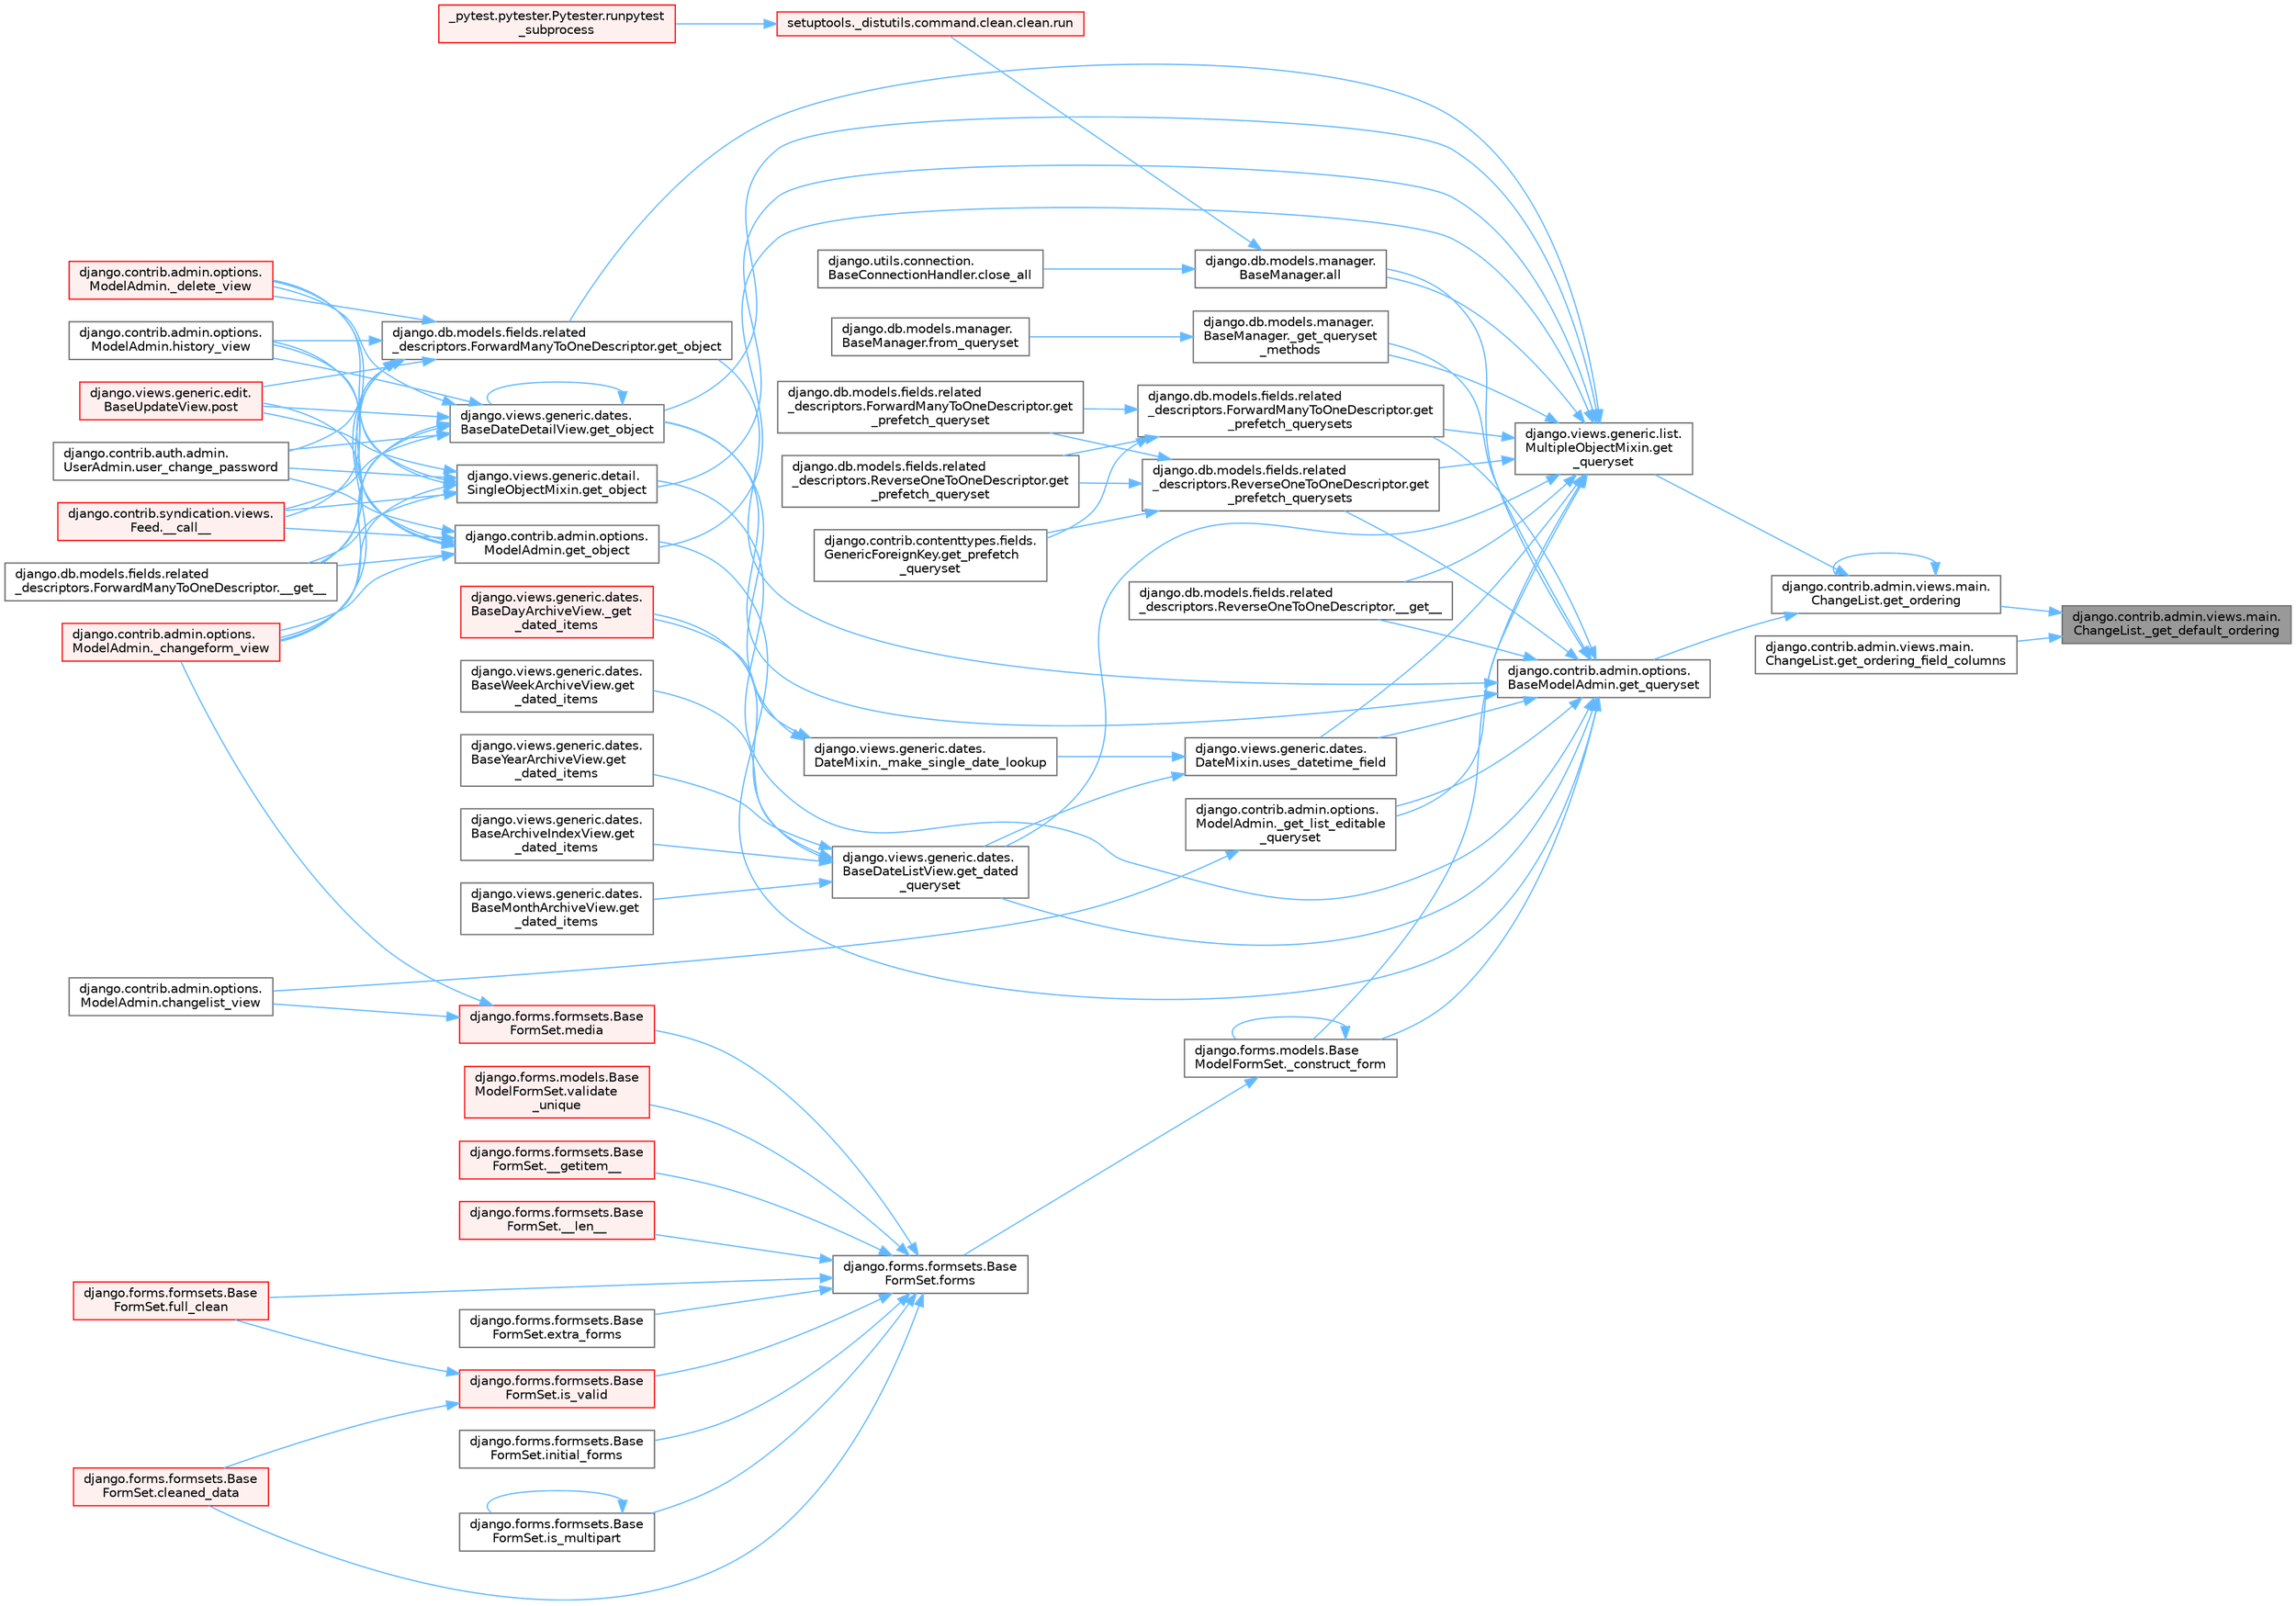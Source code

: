 digraph "django.contrib.admin.views.main.ChangeList._get_default_ordering"
{
 // LATEX_PDF_SIZE
  bgcolor="transparent";
  edge [fontname=Helvetica,fontsize=10,labelfontname=Helvetica,labelfontsize=10];
  node [fontname=Helvetica,fontsize=10,shape=box,height=0.2,width=0.4];
  rankdir="RL";
  Node1 [id="Node000001",label="django.contrib.admin.views.main.\lChangeList._get_default_ordering",height=0.2,width=0.4,color="gray40", fillcolor="grey60", style="filled", fontcolor="black",tooltip=" "];
  Node1 -> Node2 [id="edge1_Node000001_Node000002",dir="back",color="steelblue1",style="solid",tooltip=" "];
  Node2 [id="Node000002",label="django.contrib.admin.views.main.\lChangeList.get_ordering",height=0.2,width=0.4,color="grey40", fillcolor="white", style="filled",URL="$classdjango_1_1contrib_1_1admin_1_1views_1_1main_1_1_change_list.html#a87413968b7e496bc20cdc428329a8f93",tooltip=" "];
  Node2 -> Node2 [id="edge2_Node000002_Node000002",dir="back",color="steelblue1",style="solid",tooltip=" "];
  Node2 -> Node3 [id="edge3_Node000002_Node000003",dir="back",color="steelblue1",style="solid",tooltip=" "];
  Node3 [id="Node000003",label="django.contrib.admin.options.\lBaseModelAdmin.get_queryset",height=0.2,width=0.4,color="grey40", fillcolor="white", style="filled",URL="$classdjango_1_1contrib_1_1admin_1_1options_1_1_base_model_admin.html#a785da85de69766ce5f736de0e4de80c5",tooltip=" "];
  Node3 -> Node4 [id="edge4_Node000003_Node000004",dir="back",color="steelblue1",style="solid",tooltip=" "];
  Node4 [id="Node000004",label="django.db.models.fields.related\l_descriptors.ReverseOneToOneDescriptor.__get__",height=0.2,width=0.4,color="grey40", fillcolor="white", style="filled",URL="$classdjango_1_1db_1_1models_1_1fields_1_1related__descriptors_1_1_reverse_one_to_one_descriptor.html#ad62c522f9bb4b91174a3437b3f978f6b",tooltip=" "];
  Node3 -> Node5 [id="edge5_Node000003_Node000005",dir="back",color="steelblue1",style="solid",tooltip=" "];
  Node5 [id="Node000005",label="django.forms.models.Base\lModelFormSet._construct_form",height=0.2,width=0.4,color="grey40", fillcolor="white", style="filled",URL="$classdjango_1_1forms_1_1models_1_1_base_model_form_set.html#a2318f52c4f2963f7674c8e15e2f3c324",tooltip=" "];
  Node5 -> Node5 [id="edge6_Node000005_Node000005",dir="back",color="steelblue1",style="solid",tooltip=" "];
  Node5 -> Node6 [id="edge7_Node000005_Node000006",dir="back",color="steelblue1",style="solid",tooltip=" "];
  Node6 [id="Node000006",label="django.forms.formsets.Base\lFormSet.forms",height=0.2,width=0.4,color="grey40", fillcolor="white", style="filled",URL="$classdjango_1_1forms_1_1formsets_1_1_base_form_set.html#a398234150267aa3c6dceaa20a7a507f1",tooltip=" "];
  Node6 -> Node7 [id="edge8_Node000006_Node000007",dir="back",color="steelblue1",style="solid",tooltip=" "];
  Node7 [id="Node000007",label="django.forms.formsets.Base\lFormSet.__getitem__",height=0.2,width=0.4,color="red", fillcolor="#FFF0F0", style="filled",URL="$classdjango_1_1forms_1_1formsets_1_1_base_form_set.html#a3ed6460d03a41c30d519e9170d0a17cc",tooltip=" "];
  Node6 -> Node3178 [id="edge9_Node000006_Node003178",dir="back",color="steelblue1",style="solid",tooltip=" "];
  Node3178 [id="Node003178",label="django.forms.formsets.Base\lFormSet.__len__",height=0.2,width=0.4,color="red", fillcolor="#FFF0F0", style="filled",URL="$classdjango_1_1forms_1_1formsets_1_1_base_form_set.html#aa8c1dfbddcb29c04ad7bf814137b3c36",tooltip=" "];
  Node6 -> Node1766 [id="edge10_Node000006_Node001766",dir="back",color="steelblue1",style="solid",tooltip=" "];
  Node1766 [id="Node001766",label="django.forms.formsets.Base\lFormSet.cleaned_data",height=0.2,width=0.4,color="red", fillcolor="#FFF0F0", style="filled",URL="$classdjango_1_1forms_1_1formsets_1_1_base_form_set.html#ae51d85dd3faa160668adba372c4e87f7",tooltip=" "];
  Node6 -> Node1919 [id="edge11_Node000006_Node001919",dir="back",color="steelblue1",style="solid",tooltip=" "];
  Node1919 [id="Node001919",label="django.forms.formsets.Base\lFormSet.extra_forms",height=0.2,width=0.4,color="grey40", fillcolor="white", style="filled",URL="$classdjango_1_1forms_1_1formsets_1_1_base_form_set.html#a80e8dd7968259b3ccdfd86ac190c342a",tooltip=" "];
  Node6 -> Node1786 [id="edge12_Node000006_Node001786",dir="back",color="steelblue1",style="solid",tooltip=" "];
  Node1786 [id="Node001786",label="django.forms.formsets.Base\lFormSet.full_clean",height=0.2,width=0.4,color="red", fillcolor="#FFF0F0", style="filled",URL="$classdjango_1_1forms_1_1formsets_1_1_base_form_set.html#aa475bdb58853c14bfcd93bd7b494e3b1",tooltip=" "];
  Node6 -> Node1920 [id="edge13_Node000006_Node001920",dir="back",color="steelblue1",style="solid",tooltip=" "];
  Node1920 [id="Node001920",label="django.forms.formsets.Base\lFormSet.initial_forms",height=0.2,width=0.4,color="grey40", fillcolor="white", style="filled",URL="$classdjango_1_1forms_1_1formsets_1_1_base_form_set.html#a36a0e4b12f42f368c74d3a704cc58d03",tooltip=" "];
  Node6 -> Node1892 [id="edge14_Node000006_Node001892",dir="back",color="steelblue1",style="solid",tooltip=" "];
  Node1892 [id="Node001892",label="django.forms.formsets.Base\lFormSet.is_multipart",height=0.2,width=0.4,color="grey40", fillcolor="white", style="filled",URL="$classdjango_1_1forms_1_1formsets_1_1_base_form_set.html#a70cb5455998cfb8556810d3215d617c8",tooltip=" "];
  Node1892 -> Node1892 [id="edge15_Node001892_Node001892",dir="back",color="steelblue1",style="solid",tooltip=" "];
  Node6 -> Node1785 [id="edge16_Node000006_Node001785",dir="back",color="steelblue1",style="solid",tooltip=" "];
  Node1785 [id="Node001785",label="django.forms.formsets.Base\lFormSet.is_valid",height=0.2,width=0.4,color="red", fillcolor="#FFF0F0", style="filled",URL="$classdjango_1_1forms_1_1formsets_1_1_base_form_set.html#a713477cfb7c01e723400df62b49c250c",tooltip=" "];
  Node1785 -> Node1766 [id="edge17_Node001785_Node001766",dir="back",color="steelblue1",style="solid",tooltip=" "];
  Node1785 -> Node1786 [id="edge18_Node001785_Node001786",dir="back",color="steelblue1",style="solid",tooltip=" "];
  Node6 -> Node1893 [id="edge19_Node000006_Node001893",dir="back",color="steelblue1",style="solid",tooltip=" "];
  Node1893 [id="Node001893",label="django.forms.formsets.Base\lFormSet.media",height=0.2,width=0.4,color="red", fillcolor="#FFF0F0", style="filled",URL="$classdjango_1_1forms_1_1formsets_1_1_base_form_set.html#a6f8913e4888f6eb8afa928cf91e9c8f9",tooltip=" "];
  Node1893 -> Node1894 [id="edge20_Node001893_Node001894",dir="back",color="steelblue1",style="solid",tooltip=" "];
  Node1894 [id="Node001894",label="django.contrib.admin.options.\lModelAdmin._changeform_view",height=0.2,width=0.4,color="red", fillcolor="#FFF0F0", style="filled",URL="$classdjango_1_1contrib_1_1admin_1_1options_1_1_model_admin.html#a06082f9f8128d66a16cda8098c673dae",tooltip=" "];
  Node1893 -> Node1898 [id="edge21_Node001893_Node001898",dir="back",color="steelblue1",style="solid",tooltip=" "];
  Node1898 [id="Node001898",label="django.contrib.admin.options.\lModelAdmin.changelist_view",height=0.2,width=0.4,color="grey40", fillcolor="white", style="filled",URL="$classdjango_1_1contrib_1_1admin_1_1options_1_1_model_admin.html#af5f3d8010317ded7325e649561a4d909",tooltip=" "];
  Node6 -> Node3179 [id="edge22_Node000006_Node003179",dir="back",color="steelblue1",style="solid",tooltip=" "];
  Node3179 [id="Node003179",label="django.forms.models.Base\lModelFormSet.validate\l_unique",height=0.2,width=0.4,color="red", fillcolor="#FFF0F0", style="filled",URL="$classdjango_1_1forms_1_1models_1_1_base_model_form_set.html#a0d01f97a86fd02a126b2fd51d02fd07d",tooltip=" "];
  Node3 -> Node2737 [id="edge23_Node000003_Node002737",dir="back",color="steelblue1",style="solid",tooltip=" "];
  Node2737 [id="Node002737",label="django.contrib.admin.options.\lModelAdmin._get_list_editable\l_queryset",height=0.2,width=0.4,color="grey40", fillcolor="white", style="filled",URL="$classdjango_1_1contrib_1_1admin_1_1options_1_1_model_admin.html#ae453d8065f838cd81cab58bc5797fd99",tooltip=" "];
  Node2737 -> Node1898 [id="edge24_Node002737_Node001898",dir="back",color="steelblue1",style="solid",tooltip=" "];
  Node3 -> Node2738 [id="edge25_Node000003_Node002738",dir="back",color="steelblue1",style="solid",tooltip=" "];
  Node2738 [id="Node002738",label="django.db.models.manager.\lBaseManager._get_queryset\l_methods",height=0.2,width=0.4,color="grey40", fillcolor="white", style="filled",URL="$classdjango_1_1db_1_1models_1_1manager_1_1_base_manager.html#a7ef7be0dacbeaa96e518c225b954d2c4",tooltip=" "];
  Node2738 -> Node2739 [id="edge26_Node002738_Node002739",dir="back",color="steelblue1",style="solid",tooltip=" "];
  Node2739 [id="Node002739",label="django.db.models.manager.\lBaseManager.from_queryset",height=0.2,width=0.4,color="grey40", fillcolor="white", style="filled",URL="$classdjango_1_1db_1_1models_1_1manager_1_1_base_manager.html#a539a31c3e4714b562c785d374a2dbc9b",tooltip=" "];
  Node3 -> Node2740 [id="edge27_Node000003_Node002740",dir="back",color="steelblue1",style="solid",tooltip=" "];
  Node2740 [id="Node002740",label="django.db.models.manager.\lBaseManager.all",height=0.2,width=0.4,color="grey40", fillcolor="white", style="filled",URL="$classdjango_1_1db_1_1models_1_1manager_1_1_base_manager.html#a348dacddedfc163dc130f6c2620869b0",tooltip=" "];
  Node2740 -> Node2741 [id="edge28_Node002740_Node002741",dir="back",color="steelblue1",style="solid",tooltip=" "];
  Node2741 [id="Node002741",label="django.utils.connection.\lBaseConnectionHandler.close_all",height=0.2,width=0.4,color="grey40", fillcolor="white", style="filled",URL="$classdjango_1_1utils_1_1connection_1_1_base_connection_handler.html#a2dbd9163239e828581c41273647476dc",tooltip=" "];
  Node2740 -> Node2742 [id="edge29_Node002740_Node002742",dir="back",color="steelblue1",style="solid",tooltip=" "];
  Node2742 [id="Node002742",label="setuptools._distutils.command.clean.clean.run",height=0.2,width=0.4,color="red", fillcolor="#FFF0F0", style="filled",URL="$classsetuptools_1_1__distutils_1_1command_1_1clean_1_1clean.html#a578cf5beb91399cf9f10329bcd7e0dd5",tooltip=" "];
  Node2742 -> Node89 [id="edge30_Node002742_Node000089",dir="back",color="steelblue1",style="solid",tooltip=" "];
  Node89 [id="Node000089",label="_pytest.pytester.Pytester.runpytest\l_subprocess",height=0.2,width=0.4,color="red", fillcolor="#FFF0F0", style="filled",URL="$class__pytest_1_1pytester_1_1_pytester.html#a59323c6d6a1469a1206f1c0b8fce99c9",tooltip=" "];
  Node3 -> Node2743 [id="edge31_Node000003_Node002743",dir="back",color="steelblue1",style="solid",tooltip=" "];
  Node2743 [id="Node002743",label="django.views.generic.dates.\lBaseDateListView.get_dated\l_queryset",height=0.2,width=0.4,color="grey40", fillcolor="white", style="filled",URL="$classdjango_1_1views_1_1generic_1_1dates_1_1_base_date_list_view.html#ad97300c63f99eef4ed95aa9d8f73520b",tooltip=" "];
  Node2743 -> Node2744 [id="edge32_Node002743_Node002744",dir="back",color="steelblue1",style="solid",tooltip=" "];
  Node2744 [id="Node002744",label="django.views.generic.dates.\lBaseDayArchiveView._get\l_dated_items",height=0.2,width=0.4,color="red", fillcolor="#FFF0F0", style="filled",URL="$classdjango_1_1views_1_1generic_1_1dates_1_1_base_day_archive_view.html#a3ca193a0859b2fbe8f0ae162272652f8",tooltip=" "];
  Node2743 -> Node2747 [id="edge33_Node002743_Node002747",dir="back",color="steelblue1",style="solid",tooltip=" "];
  Node2747 [id="Node002747",label="django.views.generic.dates.\lBaseArchiveIndexView.get\l_dated_items",height=0.2,width=0.4,color="grey40", fillcolor="white", style="filled",URL="$classdjango_1_1views_1_1generic_1_1dates_1_1_base_archive_index_view.html#ab9794c8a807f2b820629179ebfc41e2c",tooltip=" "];
  Node2743 -> Node2748 [id="edge34_Node002743_Node002748",dir="back",color="steelblue1",style="solid",tooltip=" "];
  Node2748 [id="Node002748",label="django.views.generic.dates.\lBaseMonthArchiveView.get\l_dated_items",height=0.2,width=0.4,color="grey40", fillcolor="white", style="filled",URL="$classdjango_1_1views_1_1generic_1_1dates_1_1_base_month_archive_view.html#ae62ad9b839e3904bd2162b5e92b6d02d",tooltip=" "];
  Node2743 -> Node2749 [id="edge35_Node002743_Node002749",dir="back",color="steelblue1",style="solid",tooltip=" "];
  Node2749 [id="Node002749",label="django.views.generic.dates.\lBaseWeekArchiveView.get\l_dated_items",height=0.2,width=0.4,color="grey40", fillcolor="white", style="filled",URL="$classdjango_1_1views_1_1generic_1_1dates_1_1_base_week_archive_view.html#a4217000f6b9b08cbc97f6b079ad98ea5",tooltip=" "];
  Node2743 -> Node2750 [id="edge36_Node002743_Node002750",dir="back",color="steelblue1",style="solid",tooltip=" "];
  Node2750 [id="Node002750",label="django.views.generic.dates.\lBaseYearArchiveView.get\l_dated_items",height=0.2,width=0.4,color="grey40", fillcolor="white", style="filled",URL="$classdjango_1_1views_1_1generic_1_1dates_1_1_base_year_archive_view.html#af1e2e3364ceacb5fd46eef85345ee94a",tooltip=" "];
  Node3 -> Node2751 [id="edge37_Node000003_Node002751",dir="back",color="steelblue1",style="solid",tooltip=" "];
  Node2751 [id="Node002751",label="django.contrib.admin.options.\lModelAdmin.get_object",height=0.2,width=0.4,color="grey40", fillcolor="white", style="filled",URL="$classdjango_1_1contrib_1_1admin_1_1options_1_1_model_admin.html#ac7b9acc5607b931a130f004f73adcc6c",tooltip=" "];
  Node2751 -> Node1911 [id="edge38_Node002751_Node001911",dir="back",color="steelblue1",style="solid",tooltip=" "];
  Node1911 [id="Node001911",label="django.contrib.syndication.views.\lFeed.__call__",height=0.2,width=0.4,color="red", fillcolor="#FFF0F0", style="filled",URL="$classdjango_1_1contrib_1_1syndication_1_1views_1_1_feed.html#ac7a9680a1b709d8eb37ae3c6ce000220",tooltip=" "];
  Node2751 -> Node1319 [id="edge39_Node002751_Node001319",dir="back",color="steelblue1",style="solid",tooltip=" "];
  Node1319 [id="Node001319",label="django.db.models.fields.related\l_descriptors.ForwardManyToOneDescriptor.__get__",height=0.2,width=0.4,color="grey40", fillcolor="white", style="filled",URL="$classdjango_1_1db_1_1models_1_1fields_1_1related__descriptors_1_1_forward_many_to_one_descriptor.html#a52832880c8df770ce001c0b0bb51e64d",tooltip=" "];
  Node2751 -> Node1894 [id="edge40_Node002751_Node001894",dir="back",color="steelblue1",style="solid",tooltip=" "];
  Node2751 -> Node187 [id="edge41_Node002751_Node000187",dir="back",color="steelblue1",style="solid",tooltip=" "];
  Node187 [id="Node000187",label="django.contrib.admin.options.\lModelAdmin._delete_view",height=0.2,width=0.4,color="red", fillcolor="#FFF0F0", style="filled",URL="$classdjango_1_1contrib_1_1admin_1_1options_1_1_model_admin.html#a227a18e24751790170d555523ab15e93",tooltip=" "];
  Node2751 -> Node2701 [id="edge42_Node002751_Node002701",dir="back",color="steelblue1",style="solid",tooltip=" "];
  Node2701 [id="Node002701",label="django.contrib.admin.options.\lModelAdmin.history_view",height=0.2,width=0.4,color="grey40", fillcolor="white", style="filled",URL="$classdjango_1_1contrib_1_1admin_1_1options_1_1_model_admin.html#aaa87a68789f637fa6682c1daf2a4bda8",tooltip=" "];
  Node2751 -> Node2702 [id="edge43_Node002751_Node002702",dir="back",color="steelblue1",style="solid",tooltip=" "];
  Node2702 [id="Node002702",label="django.views.generic.edit.\lBaseUpdateView.post",height=0.2,width=0.4,color="red", fillcolor="#FFF0F0", style="filled",URL="$classdjango_1_1views_1_1generic_1_1edit_1_1_base_update_view.html#abb9e5510c9d5b54425f0874940f45d73",tooltip=" "];
  Node2751 -> Node2703 [id="edge44_Node002751_Node002703",dir="back",color="steelblue1",style="solid",tooltip=" "];
  Node2703 [id="Node002703",label="django.contrib.auth.admin.\lUserAdmin.user_change_password",height=0.2,width=0.4,color="grey40", fillcolor="white", style="filled",URL="$classdjango_1_1contrib_1_1auth_1_1admin_1_1_user_admin.html#a65ccab8e46b966ac28d5b117abf0d5f5",tooltip=" "];
  Node3 -> Node2700 [id="edge45_Node000003_Node002700",dir="back",color="steelblue1",style="solid",tooltip=" "];
  Node2700 [id="Node002700",label="django.db.models.fields.related\l_descriptors.ForwardManyToOneDescriptor.get_object",height=0.2,width=0.4,color="grey40", fillcolor="white", style="filled",URL="$classdjango_1_1db_1_1models_1_1fields_1_1related__descriptors_1_1_forward_many_to_one_descriptor.html#a53e30c8b305a3998dd43c1e6357e4bc4",tooltip=" "];
  Node2700 -> Node1911 [id="edge46_Node002700_Node001911",dir="back",color="steelblue1",style="solid",tooltip=" "];
  Node2700 -> Node1319 [id="edge47_Node002700_Node001319",dir="back",color="steelblue1",style="solid",tooltip=" "];
  Node2700 -> Node1894 [id="edge48_Node002700_Node001894",dir="back",color="steelblue1",style="solid",tooltip=" "];
  Node2700 -> Node187 [id="edge49_Node002700_Node000187",dir="back",color="steelblue1",style="solid",tooltip=" "];
  Node2700 -> Node2701 [id="edge50_Node002700_Node002701",dir="back",color="steelblue1",style="solid",tooltip=" "];
  Node2700 -> Node2702 [id="edge51_Node002700_Node002702",dir="back",color="steelblue1",style="solid",tooltip=" "];
  Node2700 -> Node2703 [id="edge52_Node002700_Node002703",dir="back",color="steelblue1",style="solid",tooltip=" "];
  Node3 -> Node2752 [id="edge53_Node000003_Node002752",dir="back",color="steelblue1",style="solid",tooltip=" "];
  Node2752 [id="Node002752",label="django.views.generic.dates.\lBaseDateDetailView.get_object",height=0.2,width=0.4,color="grey40", fillcolor="white", style="filled",URL="$classdjango_1_1views_1_1generic_1_1dates_1_1_base_date_detail_view.html#a7c08557dbbb8af87ec6f8fab884e6f5e",tooltip=" "];
  Node2752 -> Node1911 [id="edge54_Node002752_Node001911",dir="back",color="steelblue1",style="solid",tooltip=" "];
  Node2752 -> Node1319 [id="edge55_Node002752_Node001319",dir="back",color="steelblue1",style="solid",tooltip=" "];
  Node2752 -> Node1894 [id="edge56_Node002752_Node001894",dir="back",color="steelblue1",style="solid",tooltip=" "];
  Node2752 -> Node187 [id="edge57_Node002752_Node000187",dir="back",color="steelblue1",style="solid",tooltip=" "];
  Node2752 -> Node2752 [id="edge58_Node002752_Node002752",dir="back",color="steelblue1",style="solid",tooltip=" "];
  Node2752 -> Node2701 [id="edge59_Node002752_Node002701",dir="back",color="steelblue1",style="solid",tooltip=" "];
  Node2752 -> Node2702 [id="edge60_Node002752_Node002702",dir="back",color="steelblue1",style="solid",tooltip=" "];
  Node2752 -> Node2703 [id="edge61_Node002752_Node002703",dir="back",color="steelblue1",style="solid",tooltip=" "];
  Node3 -> Node2753 [id="edge62_Node000003_Node002753",dir="back",color="steelblue1",style="solid",tooltip=" "];
  Node2753 [id="Node002753",label="django.views.generic.detail.\lSingleObjectMixin.get_object",height=0.2,width=0.4,color="grey40", fillcolor="white", style="filled",URL="$classdjango_1_1views_1_1generic_1_1detail_1_1_single_object_mixin.html#ab853f97e997d069a858d4bb5e93092ad",tooltip=" "];
  Node2753 -> Node1911 [id="edge63_Node002753_Node001911",dir="back",color="steelblue1",style="solid",tooltip=" "];
  Node2753 -> Node1319 [id="edge64_Node002753_Node001319",dir="back",color="steelblue1",style="solid",tooltip=" "];
  Node2753 -> Node1894 [id="edge65_Node002753_Node001894",dir="back",color="steelblue1",style="solid",tooltip=" "];
  Node2753 -> Node187 [id="edge66_Node002753_Node000187",dir="back",color="steelblue1",style="solid",tooltip=" "];
  Node2753 -> Node2701 [id="edge67_Node002753_Node002701",dir="back",color="steelblue1",style="solid",tooltip=" "];
  Node2753 -> Node2702 [id="edge68_Node002753_Node002702",dir="back",color="steelblue1",style="solid",tooltip=" "];
  Node2753 -> Node2703 [id="edge69_Node002753_Node002703",dir="back",color="steelblue1",style="solid",tooltip=" "];
  Node3 -> Node2735 [id="edge70_Node000003_Node002735",dir="back",color="steelblue1",style="solid",tooltip=" "];
  Node2735 [id="Node002735",label="django.db.models.fields.related\l_descriptors.ForwardManyToOneDescriptor.get\l_prefetch_querysets",height=0.2,width=0.4,color="grey40", fillcolor="white", style="filled",URL="$classdjango_1_1db_1_1models_1_1fields_1_1related__descriptors_1_1_forward_many_to_one_descriptor.html#a9838765ed5b0cd8063af62a3590596b3",tooltip=" "];
  Node2735 -> Node1863 [id="edge71_Node002735_Node001863",dir="back",color="steelblue1",style="solid",tooltip=" "];
  Node1863 [id="Node001863",label="django.contrib.contenttypes.fields.\lGenericForeignKey.get_prefetch\l_queryset",height=0.2,width=0.4,color="grey40", fillcolor="white", style="filled",URL="$classdjango_1_1contrib_1_1contenttypes_1_1fields_1_1_generic_foreign_key.html#aa09b3d5eafa2b68470982bc3cf3659fc",tooltip=" "];
  Node2735 -> Node1864 [id="edge72_Node002735_Node001864",dir="back",color="steelblue1",style="solid",tooltip=" "];
  Node1864 [id="Node001864",label="django.db.models.fields.related\l_descriptors.ForwardManyToOneDescriptor.get\l_prefetch_queryset",height=0.2,width=0.4,color="grey40", fillcolor="white", style="filled",URL="$classdjango_1_1db_1_1models_1_1fields_1_1related__descriptors_1_1_forward_many_to_one_descriptor.html#ab871be551ae57402ab078fb38cd128e4",tooltip=" "];
  Node2735 -> Node1865 [id="edge73_Node002735_Node001865",dir="back",color="steelblue1",style="solid",tooltip=" "];
  Node1865 [id="Node001865",label="django.db.models.fields.related\l_descriptors.ReverseOneToOneDescriptor.get\l_prefetch_queryset",height=0.2,width=0.4,color="grey40", fillcolor="white", style="filled",URL="$classdjango_1_1db_1_1models_1_1fields_1_1related__descriptors_1_1_reverse_one_to_one_descriptor.html#a5fec42b068cab3281971bfb0595b7172",tooltip=" "];
  Node3 -> Node2754 [id="edge74_Node000003_Node002754",dir="back",color="steelblue1",style="solid",tooltip=" "];
  Node2754 [id="Node002754",label="django.db.models.fields.related\l_descriptors.ReverseOneToOneDescriptor.get\l_prefetch_querysets",height=0.2,width=0.4,color="grey40", fillcolor="white", style="filled",URL="$classdjango_1_1db_1_1models_1_1fields_1_1related__descriptors_1_1_reverse_one_to_one_descriptor.html#a32881d523d9f0158510fcd0eaaa5e2a7",tooltip=" "];
  Node2754 -> Node1863 [id="edge75_Node002754_Node001863",dir="back",color="steelblue1",style="solid",tooltip=" "];
  Node2754 -> Node1864 [id="edge76_Node002754_Node001864",dir="back",color="steelblue1",style="solid",tooltip=" "];
  Node2754 -> Node1865 [id="edge77_Node002754_Node001865",dir="back",color="steelblue1",style="solid",tooltip=" "];
  Node3 -> Node2755 [id="edge78_Node000003_Node002755",dir="back",color="steelblue1",style="solid",tooltip=" "];
  Node2755 [id="Node002755",label="django.views.generic.dates.\lDateMixin.uses_datetime_field",height=0.2,width=0.4,color="grey40", fillcolor="white", style="filled",URL="$classdjango_1_1views_1_1generic_1_1dates_1_1_date_mixin.html#a1fb37f57858e32a16ec5b6328ae68adb",tooltip=" "];
  Node2755 -> Node2756 [id="edge79_Node002755_Node002756",dir="back",color="steelblue1",style="solid",tooltip=" "];
  Node2756 [id="Node002756",label="django.views.generic.dates.\lDateMixin._make_single_date_lookup",height=0.2,width=0.4,color="grey40", fillcolor="white", style="filled",URL="$classdjango_1_1views_1_1generic_1_1dates_1_1_date_mixin.html#ac17fc80d601666765dd9751d4b5e065d",tooltip=" "];
  Node2756 -> Node2744 [id="edge80_Node002756_Node002744",dir="back",color="steelblue1",style="solid",tooltip=" "];
  Node2756 -> Node2752 [id="edge81_Node002756_Node002752",dir="back",color="steelblue1",style="solid",tooltip=" "];
  Node2755 -> Node2743 [id="edge82_Node002755_Node002743",dir="back",color="steelblue1",style="solid",tooltip=" "];
  Node2 -> Node3181 [id="edge83_Node000002_Node003181",dir="back",color="steelblue1",style="solid",tooltip=" "];
  Node3181 [id="Node003181",label="django.views.generic.list.\lMultipleObjectMixin.get\l_queryset",height=0.2,width=0.4,color="grey40", fillcolor="white", style="filled",URL="$classdjango_1_1views_1_1generic_1_1list_1_1_multiple_object_mixin.html#a7ceb7f310a7a0d7fedfb90f1f2b5c226",tooltip=" "];
  Node3181 -> Node4 [id="edge84_Node003181_Node000004",dir="back",color="steelblue1",style="solid",tooltip=" "];
  Node3181 -> Node5 [id="edge85_Node003181_Node000005",dir="back",color="steelblue1",style="solid",tooltip=" "];
  Node3181 -> Node2737 [id="edge86_Node003181_Node002737",dir="back",color="steelblue1",style="solid",tooltip=" "];
  Node3181 -> Node2738 [id="edge87_Node003181_Node002738",dir="back",color="steelblue1",style="solid",tooltip=" "];
  Node3181 -> Node2740 [id="edge88_Node003181_Node002740",dir="back",color="steelblue1",style="solid",tooltip=" "];
  Node3181 -> Node2743 [id="edge89_Node003181_Node002743",dir="back",color="steelblue1",style="solid",tooltip=" "];
  Node3181 -> Node2751 [id="edge90_Node003181_Node002751",dir="back",color="steelblue1",style="solid",tooltip=" "];
  Node3181 -> Node2700 [id="edge91_Node003181_Node002700",dir="back",color="steelblue1",style="solid",tooltip=" "];
  Node3181 -> Node2752 [id="edge92_Node003181_Node002752",dir="back",color="steelblue1",style="solid",tooltip=" "];
  Node3181 -> Node2753 [id="edge93_Node003181_Node002753",dir="back",color="steelblue1",style="solid",tooltip=" "];
  Node3181 -> Node2735 [id="edge94_Node003181_Node002735",dir="back",color="steelblue1",style="solid",tooltip=" "];
  Node3181 -> Node2754 [id="edge95_Node003181_Node002754",dir="back",color="steelblue1",style="solid",tooltip=" "];
  Node3181 -> Node2755 [id="edge96_Node003181_Node002755",dir="back",color="steelblue1",style="solid",tooltip=" "];
  Node1 -> Node3182 [id="edge97_Node000001_Node003182",dir="back",color="steelblue1",style="solid",tooltip=" "];
  Node3182 [id="Node003182",label="django.contrib.admin.views.main.\lChangeList.get_ordering_field_columns",height=0.2,width=0.4,color="grey40", fillcolor="white", style="filled",URL="$classdjango_1_1contrib_1_1admin_1_1views_1_1main_1_1_change_list.html#a3194323d38e8317ef407a5131319ddb0",tooltip=" "];
}
